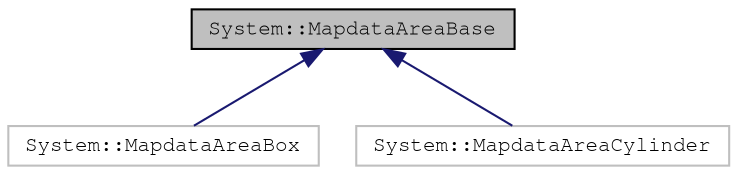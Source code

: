 digraph "System::MapdataAreaBase"
{
 // LATEX_PDF_SIZE
  edge [fontname="FreeMono",fontsize="10",labelfontname="FreeMono",labelfontsize="10"];
  node [fontname="FreeMono",fontsize="10",shape=record];
  Node1 [label="System::MapdataAreaBase",height=0.2,width=0.4,color="black", fillcolor="grey75", style="filled", fontcolor="black",tooltip=" "];
  Node1 -> Node2 [dir="back",color="midnightblue",fontsize="10",style="solid",fontname="FreeMono"];
  Node2 [label="System::MapdataAreaBox",height=0.2,width=0.4,color="grey75", fillcolor="white", style="filled",URL="$class_system_1_1_mapdata_area_box.html",tooltip=" "];
  Node1 -> Node3 [dir="back",color="midnightblue",fontsize="10",style="solid",fontname="FreeMono"];
  Node3 [label="System::MapdataAreaCylinder",height=0.2,width=0.4,color="grey75", fillcolor="white", style="filled",URL="$class_system_1_1_mapdata_area_cylinder.html",tooltip=" "];
}
